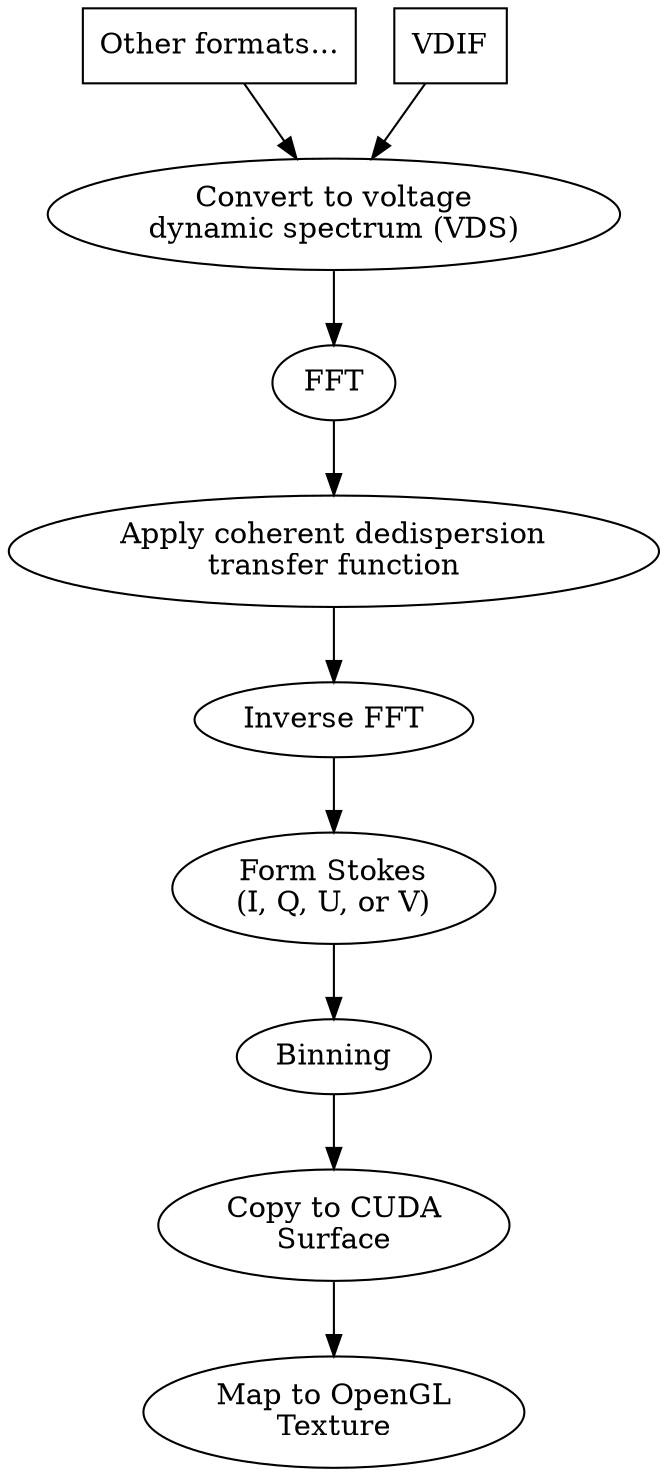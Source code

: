 digraph cudaopengl
{
    OtherFormats [shape="box", label="Other formats..."]
    VDIF [shape="box"]
    VDS [label="Convert to voltage\ndynamic spectrum (VDS)" ]
    CohDD [label="Apply coherent dedispersion\ntransfer function"]
    IFFT [label="Inverse FFT"]
    Detect [label="Form Stokes\n(I, Q, U, or V)"]
    Surface [label="Copy to CUDA\nSurface"]
    Texture [label="Map to OpenGL\nTexture"]

    VDIF -> VDS
    OtherFormats -> VDS
    VDS -> FFT -> CohDD -> IFFT -> Detect -> Binning -> Surface -> Texture

    subgraph subs
    {
        rank = same
        VDIF
        OtherFormats
    }
}
